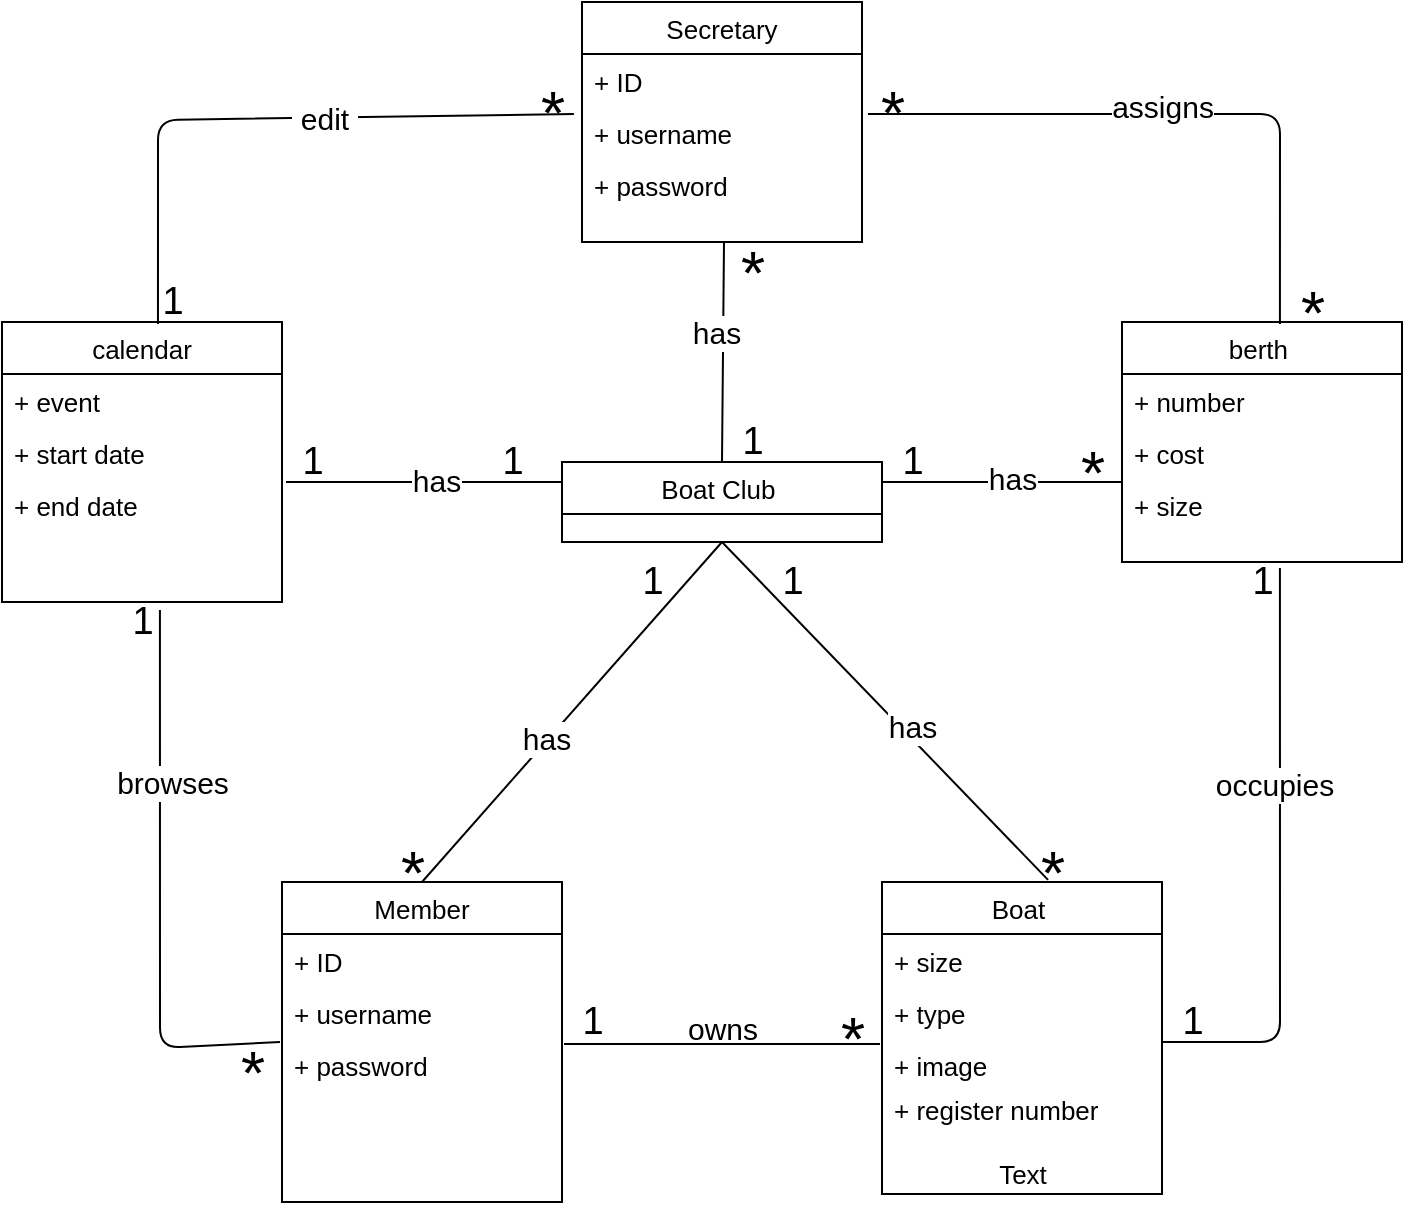 <mxfile version="13.6.6" type="device"><diagram id="MooXU_RuEv21MJ7cRYh2" name="Page-1"><mxGraphModel dx="935" dy="574" grid="1" gridSize="10" guides="1" tooltips="1" connect="1" arrows="1" fold="1" page="1" pageScale="1" pageWidth="1100" pageHeight="1700" math="0" shadow="0"><root><mxCell id="0"/><mxCell id="1" parent="0"/><mxCell id="FGTZGKQCtisEU4ueqjCZ-13" value="calendar" style="swimlane;fontStyle=0;childLayout=stackLayout;horizontal=1;startSize=26;fillColor=none;horizontalStack=0;resizeParent=1;resizeParentMax=0;resizeLast=0;collapsible=1;marginBottom=0;fontSize=13;" vertex="1" parent="1"><mxGeometry x="200" y="160" width="140" height="140" as="geometry"/></mxCell><mxCell id="FGTZGKQCtisEU4ueqjCZ-14" value="+ event" style="text;strokeColor=none;fillColor=none;align=left;verticalAlign=top;spacingLeft=4;spacingRight=4;overflow=hidden;rotatable=0;points=[[0,0.5],[1,0.5]];portConstraint=eastwest;fontSize=13;" vertex="1" parent="FGTZGKQCtisEU4ueqjCZ-13"><mxGeometry y="26" width="140" height="26" as="geometry"/></mxCell><mxCell id="FGTZGKQCtisEU4ueqjCZ-15" value="+ start date" style="text;strokeColor=none;fillColor=none;align=left;verticalAlign=top;spacingLeft=4;spacingRight=4;overflow=hidden;rotatable=0;points=[[0,0.5],[1,0.5]];portConstraint=eastwest;fontSize=13;" vertex="1" parent="FGTZGKQCtisEU4ueqjCZ-13"><mxGeometry y="52" width="140" height="26" as="geometry"/></mxCell><mxCell id="FGTZGKQCtisEU4ueqjCZ-16" value="+ end date " style="text;strokeColor=none;fillColor=none;align=left;verticalAlign=top;spacingLeft=4;spacingRight=4;overflow=hidden;rotatable=0;points=[[0,0.5],[1,0.5]];portConstraint=eastwest;fontSize=13;" vertex="1" parent="FGTZGKQCtisEU4ueqjCZ-13"><mxGeometry y="78" width="140" height="62" as="geometry"/></mxCell><mxCell id="FGTZGKQCtisEU4ueqjCZ-1" value="Member" style="swimlane;fontStyle=0;childLayout=stackLayout;horizontal=1;startSize=26;fillColor=none;horizontalStack=0;resizeParent=1;resizeParentMax=0;resizeLast=0;collapsible=1;marginBottom=0;fontSize=13;" vertex="1" parent="1"><mxGeometry x="340" y="440" width="140" height="160" as="geometry"/></mxCell><mxCell id="FGTZGKQCtisEU4ueqjCZ-2" value="+ ID" style="text;strokeColor=none;fillColor=none;align=left;verticalAlign=top;spacingLeft=4;spacingRight=4;overflow=hidden;rotatable=0;points=[[0,0.5],[1,0.5]];portConstraint=eastwest;fontSize=13;" vertex="1" parent="FGTZGKQCtisEU4ueqjCZ-1"><mxGeometry y="26" width="140" height="26" as="geometry"/></mxCell><mxCell id="FGTZGKQCtisEU4ueqjCZ-3" value="+ username" style="text;strokeColor=none;fillColor=none;align=left;verticalAlign=top;spacingLeft=4;spacingRight=4;overflow=hidden;rotatable=0;points=[[0,0.5],[1,0.5]];portConstraint=eastwest;fontSize=13;" vertex="1" parent="FGTZGKQCtisEU4ueqjCZ-1"><mxGeometry y="52" width="140" height="26" as="geometry"/></mxCell><mxCell id="FGTZGKQCtisEU4ueqjCZ-4" value="+ password" style="text;strokeColor=none;fillColor=none;align=left;verticalAlign=top;spacingLeft=4;spacingRight=4;overflow=hidden;rotatable=0;points=[[0,0.5],[1,0.5]];portConstraint=eastwest;fontSize=13;" vertex="1" parent="FGTZGKQCtisEU4ueqjCZ-1"><mxGeometry y="78" width="140" height="82" as="geometry"/></mxCell><mxCell id="FGTZGKQCtisEU4ueqjCZ-17" value="Secretary" style="swimlane;fontStyle=0;childLayout=stackLayout;horizontal=1;startSize=26;fillColor=none;horizontalStack=0;resizeParent=1;resizeParentMax=0;resizeLast=0;collapsible=1;marginBottom=0;fontSize=13;" vertex="1" parent="1"><mxGeometry x="490" width="140" height="120" as="geometry"/></mxCell><mxCell id="FGTZGKQCtisEU4ueqjCZ-18" value="+ ID" style="text;strokeColor=none;fillColor=none;align=left;verticalAlign=top;spacingLeft=4;spacingRight=4;overflow=hidden;rotatable=0;points=[[0,0.5],[1,0.5]];portConstraint=eastwest;fontSize=13;" vertex="1" parent="FGTZGKQCtisEU4ueqjCZ-17"><mxGeometry y="26" width="140" height="26" as="geometry"/></mxCell><mxCell id="FGTZGKQCtisEU4ueqjCZ-19" value="+ username" style="text;strokeColor=none;fillColor=none;align=left;verticalAlign=top;spacingLeft=4;spacingRight=4;overflow=hidden;rotatable=0;points=[[0,0.5],[1,0.5]];portConstraint=eastwest;fontSize=13;" vertex="1" parent="FGTZGKQCtisEU4ueqjCZ-17"><mxGeometry y="52" width="140" height="26" as="geometry"/></mxCell><mxCell id="FGTZGKQCtisEU4ueqjCZ-20" value="+ password" style="text;strokeColor=none;fillColor=none;align=left;verticalAlign=top;spacingLeft=4;spacingRight=4;overflow=hidden;rotatable=0;points=[[0,0.5],[1,0.5]];portConstraint=eastwest;fontSize=13;" vertex="1" parent="FGTZGKQCtisEU4ueqjCZ-17"><mxGeometry y="78" width="140" height="42" as="geometry"/></mxCell><mxCell id="FGTZGKQCtisEU4ueqjCZ-9" value="Boat Club " style="swimlane;fontStyle=0;childLayout=stackLayout;horizontal=1;startSize=26;fillColor=none;horizontalStack=0;resizeParent=1;resizeParentMax=0;resizeLast=0;collapsible=1;marginBottom=0;fontSize=13;" vertex="1" parent="1"><mxGeometry x="480" y="230" width="160" height="40" as="geometry"/></mxCell><mxCell id="FGTZGKQCtisEU4ueqjCZ-26" value="" style="endArrow=none;html=1;fontSize=13;entryX=0;entryY=0.25;entryDx=0;entryDy=0;" edge="1" parent="1" target="FGTZGKQCtisEU4ueqjCZ-9"><mxGeometry width="50" height="50" relative="1" as="geometry"><mxPoint x="342" y="240" as="sourcePoint"/><mxPoint x="580" y="230" as="targetPoint"/></mxGeometry></mxCell><mxCell id="FGTZGKQCtisEU4ueqjCZ-65" value="&lt;font style=&quot;font-size: 15px&quot;&gt;has&lt;/font&gt;" style="edgeLabel;html=1;align=center;verticalAlign=middle;resizable=0;points=[];fontSize=13;" vertex="1" connectable="0" parent="FGTZGKQCtisEU4ueqjCZ-26"><mxGeometry x="0.087" y="1" relative="1" as="geometry"><mxPoint as="offset"/></mxGeometry></mxCell><mxCell id="FGTZGKQCtisEU4ueqjCZ-27" value="" style="endArrow=none;html=1;fontSize=13;" edge="1" parent="1"><mxGeometry width="50" height="50" relative="1" as="geometry"><mxPoint x="640" y="240" as="sourcePoint"/><mxPoint x="760" y="240" as="targetPoint"/></mxGeometry></mxCell><mxCell id="FGTZGKQCtisEU4ueqjCZ-66" value="&lt;font style=&quot;font-size: 15px&quot;&gt;has&lt;/font&gt;" style="edgeLabel;html=1;align=center;verticalAlign=middle;resizable=0;points=[];fontSize=13;" vertex="1" connectable="0" parent="FGTZGKQCtisEU4ueqjCZ-27"><mxGeometry x="0.083" y="-4" relative="1" as="geometry"><mxPoint y="-6" as="offset"/></mxGeometry></mxCell><mxCell id="FGTZGKQCtisEU4ueqjCZ-28" value="" style="endArrow=none;html=1;fontSize=13;exitX=0.5;exitY=0;exitDx=0;exitDy=0;" edge="1" parent="1" source="FGTZGKQCtisEU4ueqjCZ-9"><mxGeometry width="50" height="50" relative="1" as="geometry"><mxPoint x="560" y="220" as="sourcePoint"/><mxPoint x="561" y="120" as="targetPoint"/></mxGeometry></mxCell><mxCell id="FGTZGKQCtisEU4ueqjCZ-64" value="&lt;font style=&quot;font-size: 15px&quot;&gt;has&lt;/font&gt;" style="edgeLabel;html=1;align=center;verticalAlign=middle;resizable=0;points=[];fontSize=13;" vertex="1" connectable="0" parent="FGTZGKQCtisEU4ueqjCZ-28"><mxGeometry x="0.181" y="4" relative="1" as="geometry"><mxPoint as="offset"/></mxGeometry></mxCell><mxCell id="FGTZGKQCtisEU4ueqjCZ-29" value="" style="endArrow=none;html=1;fontSize=13;exitX=0.5;exitY=0;exitDx=0;exitDy=0;" edge="1" parent="1" source="FGTZGKQCtisEU4ueqjCZ-1"><mxGeometry width="50" height="50" relative="1" as="geometry"><mxPoint x="530" y="290" as="sourcePoint"/><mxPoint x="560" y="270" as="targetPoint"/></mxGeometry></mxCell><mxCell id="FGTZGKQCtisEU4ueqjCZ-63" value="&lt;font style=&quot;font-size: 15px&quot;&gt;has&lt;/font&gt;" style="edgeLabel;html=1;align=center;verticalAlign=middle;resizable=0;points=[];fontSize=13;" vertex="1" connectable="0" parent="FGTZGKQCtisEU4ueqjCZ-29"><mxGeometry x="-0.162" y="1" relative="1" as="geometry"><mxPoint as="offset"/></mxGeometry></mxCell><mxCell id="FGTZGKQCtisEU4ueqjCZ-30" value="" style="endArrow=none;html=1;fontSize=13;entryX=0.593;entryY=-0.007;entryDx=0;entryDy=0;entryPerimeter=0;exitX=0.5;exitY=1;exitDx=0;exitDy=0;" edge="1" parent="1" source="FGTZGKQCtisEU4ueqjCZ-9" target="FGTZGKQCtisEU4ueqjCZ-21"><mxGeometry width="50" height="50" relative="1" as="geometry"><mxPoint x="530" y="290" as="sourcePoint"/><mxPoint x="580" y="240" as="targetPoint"/></mxGeometry></mxCell><mxCell id="FGTZGKQCtisEU4ueqjCZ-61" value="&lt;font style=&quot;font-size: 15px&quot;&gt;has&lt;/font&gt;" style="edgeLabel;html=1;align=center;verticalAlign=middle;resizable=0;points=[];fontSize=13;" vertex="1" connectable="0" parent="FGTZGKQCtisEU4ueqjCZ-30"><mxGeometry x="0.126" y="4" relative="1" as="geometry"><mxPoint as="offset"/></mxGeometry></mxCell><mxCell id="FGTZGKQCtisEU4ueqjCZ-33" value="&lt;font style=&quot;font-size: 31px&quot;&gt;*&lt;/font&gt;" style="text;html=1;align=center;verticalAlign=middle;resizable=0;points=[];autosize=1;fontSize=13;" vertex="1" parent="1"><mxGeometry x="710" y="420" width="30" height="30" as="geometry"/></mxCell><mxCell id="FGTZGKQCtisEU4ueqjCZ-34" value="&lt;font style=&quot;font-size: 19px&quot;&gt;1&lt;/font&gt;" style="text;html=1;align=center;verticalAlign=middle;resizable=0;points=[];autosize=1;fontSize=13;" vertex="1" parent="1"><mxGeometry x="580" y="280" width="30" height="20" as="geometry"/></mxCell><mxCell id="FGTZGKQCtisEU4ueqjCZ-35" value="" style="endArrow=none;html=1;fontSize=13;entryX=-0.007;entryY=0.136;entryDx=0;entryDy=0;entryPerimeter=0;" edge="1" parent="1" target="FGTZGKQCtisEU4ueqjCZ-24"><mxGeometry width="50" height="50" relative="1" as="geometry"><mxPoint x="481" y="521" as="sourcePoint"/><mxPoint x="570" y="400" as="targetPoint"/><Array as="points"><mxPoint x="630" y="521"/></Array></mxGeometry></mxCell><mxCell id="FGTZGKQCtisEU4ueqjCZ-36" value="&lt;font style=&quot;font-size: 31px&quot;&gt;*&lt;/font&gt;" style="text;html=1;align=center;verticalAlign=middle;resizable=0;points=[];autosize=1;fontSize=13;" vertex="1" parent="1"><mxGeometry x="610" y="503" width="30" height="30" as="geometry"/></mxCell><mxCell id="FGTZGKQCtisEU4ueqjCZ-38" value="&lt;font style=&quot;font-size: 19px&quot;&gt;1&lt;/font&gt;" style="text;html=1;align=center;verticalAlign=middle;resizable=0;points=[];autosize=1;fontSize=13;" vertex="1" parent="1"><mxGeometry x="480" y="500" width="30" height="20" as="geometry"/></mxCell><mxCell id="FGTZGKQCtisEU4ueqjCZ-39" value="&lt;font style=&quot;font-size: 19px&quot;&gt;1&lt;/font&gt;" style="text;html=1;align=center;verticalAlign=middle;resizable=0;points=[];autosize=1;fontSize=13;" vertex="1" parent="1"><mxGeometry x="510" y="280" width="30" height="20" as="geometry"/></mxCell><mxCell id="FGTZGKQCtisEU4ueqjCZ-40" value="&lt;font style=&quot;font-size: 31px&quot;&gt;*&lt;/font&gt;" style="text;html=1;align=center;verticalAlign=middle;resizable=0;points=[];autosize=1;fontSize=13;" vertex="1" parent="1"><mxGeometry x="390" y="420" width="30" height="30" as="geometry"/></mxCell><mxCell id="FGTZGKQCtisEU4ueqjCZ-21" value="Boat " style="swimlane;fontStyle=0;childLayout=stackLayout;horizontal=1;startSize=26;fillColor=none;horizontalStack=0;resizeParent=1;resizeParentMax=0;resizeLast=0;collapsible=1;marginBottom=0;fontSize=13;" vertex="1" parent="1"><mxGeometry x="640" y="440" width="140" height="156" as="geometry"/></mxCell><mxCell id="FGTZGKQCtisEU4ueqjCZ-22" value="+ size" style="text;strokeColor=none;fillColor=none;align=left;verticalAlign=top;spacingLeft=4;spacingRight=4;overflow=hidden;rotatable=0;points=[[0,0.5],[1,0.5]];portConstraint=eastwest;fontSize=13;" vertex="1" parent="FGTZGKQCtisEU4ueqjCZ-21"><mxGeometry y="26" width="140" height="26" as="geometry"/></mxCell><mxCell id="FGTZGKQCtisEU4ueqjCZ-23" value="+ type" style="text;strokeColor=none;fillColor=none;align=left;verticalAlign=top;spacingLeft=4;spacingRight=4;overflow=hidden;rotatable=0;points=[[0,0.5],[1,0.5]];portConstraint=eastwest;fontSize=13;" vertex="1" parent="FGTZGKQCtisEU4ueqjCZ-21"><mxGeometry y="52" width="140" height="26" as="geometry"/></mxCell><mxCell id="FGTZGKQCtisEU4ueqjCZ-24" value="+ image" style="text;strokeColor=none;fillColor=none;align=left;verticalAlign=top;spacingLeft=4;spacingRight=4;overflow=hidden;rotatable=0;points=[[0,0.5],[1,0.5]];portConstraint=eastwest;fontSize=13;" vertex="1" parent="FGTZGKQCtisEU4ueqjCZ-21"><mxGeometry y="78" width="140" height="22" as="geometry"/></mxCell><mxCell id="FGTZGKQCtisEU4ueqjCZ-25" value="+ register number" style="text;strokeColor=none;fillColor=none;align=left;verticalAlign=top;spacingLeft=4;spacingRight=4;overflow=hidden;rotatable=0;points=[[0,0.5],[1,0.5]];portConstraint=eastwest;fontSize=13;" vertex="1" parent="FGTZGKQCtisEU4ueqjCZ-21"><mxGeometry y="100" width="140" height="36" as="geometry"/></mxCell><mxCell id="FGTZGKQCtisEU4ueqjCZ-32" value="Text" style="text;html=1;align=center;verticalAlign=middle;resizable=0;points=[];autosize=1;fontSize=13;" vertex="1" parent="FGTZGKQCtisEU4ueqjCZ-21"><mxGeometry y="136" width="140" height="20" as="geometry"/></mxCell><mxCell id="FGTZGKQCtisEU4ueqjCZ-41" value="&lt;font style=&quot;font-size: 19px&quot;&gt;1&lt;/font&gt;" style="text;html=1;align=center;verticalAlign=middle;resizable=0;points=[];autosize=1;fontSize=13;" vertex="1" parent="1"><mxGeometry x="440" y="220" width="30" height="20" as="geometry"/></mxCell><mxCell id="FGTZGKQCtisEU4ueqjCZ-42" value="&lt;font style=&quot;font-size: 19px&quot;&gt;1&lt;/font&gt;" style="text;html=1;align=center;verticalAlign=middle;resizable=0;points=[];autosize=1;fontSize=13;" vertex="1" parent="1"><mxGeometry x="340" y="220" width="30" height="20" as="geometry"/></mxCell><mxCell id="FGTZGKQCtisEU4ueqjCZ-5" value="berth " style="swimlane;fontStyle=0;childLayout=stackLayout;horizontal=1;startSize=26;fillColor=none;horizontalStack=0;resizeParent=1;resizeParentMax=0;resizeLast=0;collapsible=1;marginBottom=0;fontSize=13;" vertex="1" parent="1"><mxGeometry x="760" y="160" width="140" height="120" as="geometry"/></mxCell><mxCell id="FGTZGKQCtisEU4ueqjCZ-6" value="+ number" style="text;strokeColor=none;fillColor=none;align=left;verticalAlign=top;spacingLeft=4;spacingRight=4;overflow=hidden;rotatable=0;points=[[0,0.5],[1,0.5]];portConstraint=eastwest;fontSize=13;" vertex="1" parent="FGTZGKQCtisEU4ueqjCZ-5"><mxGeometry y="26" width="140" height="26" as="geometry"/></mxCell><mxCell id="FGTZGKQCtisEU4ueqjCZ-7" value="+ cost&#xa;" style="text;strokeColor=none;fillColor=none;align=left;verticalAlign=top;spacingLeft=4;spacingRight=4;overflow=hidden;rotatable=0;points=[[0,0.5],[1,0.5]];portConstraint=eastwest;fontSize=13;" vertex="1" parent="FGTZGKQCtisEU4ueqjCZ-5"><mxGeometry y="52" width="140" height="26" as="geometry"/></mxCell><mxCell id="FGTZGKQCtisEU4ueqjCZ-8" value="+ size" style="text;strokeColor=none;fillColor=none;align=left;verticalAlign=top;spacingLeft=4;spacingRight=4;overflow=hidden;rotatable=0;points=[[0,0.5],[1,0.5]];portConstraint=eastwest;fontSize=13;" vertex="1" parent="FGTZGKQCtisEU4ueqjCZ-5"><mxGeometry y="78" width="140" height="42" as="geometry"/></mxCell><mxCell id="FGTZGKQCtisEU4ueqjCZ-44" value="&lt;font style=&quot;font-size: 19px&quot;&gt;1&lt;/font&gt;" style="text;html=1;align=center;verticalAlign=middle;resizable=0;points=[];autosize=1;fontSize=13;" vertex="1" parent="1"><mxGeometry x="640" y="220" width="30" height="20" as="geometry"/></mxCell><mxCell id="FGTZGKQCtisEU4ueqjCZ-45" value="&lt;font style=&quot;font-size: 31px&quot;&gt;*&lt;/font&gt;" style="text;html=1;align=center;verticalAlign=middle;resizable=0;points=[];autosize=1;fontSize=13;" vertex="1" parent="1"><mxGeometry x="730" y="220" width="30" height="30" as="geometry"/></mxCell><mxCell id="FGTZGKQCtisEU4ueqjCZ-46" value="&lt;font style=&quot;font-size: 31px&quot;&gt;*&lt;/font&gt;" style="text;html=1;align=center;verticalAlign=middle;resizable=0;points=[];autosize=1;fontSize=13;" vertex="1" parent="1"><mxGeometry x="560" y="120" width="30" height="30" as="geometry"/></mxCell><mxCell id="FGTZGKQCtisEU4ueqjCZ-47" value="&lt;font style=&quot;font-size: 19px&quot;&gt;1&lt;/font&gt;" style="text;html=1;align=center;verticalAlign=middle;resizable=0;points=[];autosize=1;fontSize=13;" vertex="1" parent="1"><mxGeometry x="560" y="210" width="30" height="20" as="geometry"/></mxCell><mxCell id="FGTZGKQCtisEU4ueqjCZ-48" value="" style="endArrow=none;html=1;fontSize=13;exitX=1;exitY=0.091;exitDx=0;exitDy=0;exitPerimeter=0;entryX=0.564;entryY=1.071;entryDx=0;entryDy=0;entryPerimeter=0;" edge="1" parent="1" source="FGTZGKQCtisEU4ueqjCZ-24" target="FGTZGKQCtisEU4ueqjCZ-8"><mxGeometry width="50" height="50" relative="1" as="geometry"><mxPoint x="540" y="430" as="sourcePoint"/><mxPoint x="880" y="520" as="targetPoint"/><Array as="points"><mxPoint x="839" y="520"/></Array></mxGeometry></mxCell><mxCell id="FGTZGKQCtisEU4ueqjCZ-52" value="&lt;font style=&quot;font-size: 15px&quot;&gt;occupies&lt;/font&gt;" style="edgeLabel;html=1;align=center;verticalAlign=middle;resizable=0;points=[];fontSize=13;" vertex="1" connectable="0" parent="FGTZGKQCtisEU4ueqjCZ-48"><mxGeometry x="0.27" y="3" relative="1" as="geometry"><mxPoint as="offset"/></mxGeometry></mxCell><mxCell id="FGTZGKQCtisEU4ueqjCZ-49" value="&lt;font style=&quot;font-size: 19px&quot;&gt;1&lt;/font&gt;" style="text;html=1;align=center;verticalAlign=middle;resizable=0;points=[];autosize=1;fontSize=13;" vertex="1" parent="1"><mxGeometry x="780" y="500" width="30" height="20" as="geometry"/></mxCell><mxCell id="FGTZGKQCtisEU4ueqjCZ-50" value="&lt;font style=&quot;font-size: 19px&quot;&gt;1&lt;/font&gt;" style="text;html=1;align=center;verticalAlign=middle;resizable=0;points=[];autosize=1;fontSize=13;" vertex="1" parent="1"><mxGeometry x="815" y="280" width="30" height="20" as="geometry"/></mxCell><mxCell id="FGTZGKQCtisEU4ueqjCZ-51" value="&lt;font style=&quot;font-size: 15px&quot;&gt;owns&lt;/font&gt;" style="text;html=1;align=center;verticalAlign=middle;resizable=0;points=[];autosize=1;fontSize=13;" vertex="1" parent="1"><mxGeometry x="535" y="503" width="50" height="20" as="geometry"/></mxCell><mxCell id="FGTZGKQCtisEU4ueqjCZ-53" value="" style="endArrow=none;html=1;fontSize=13;entryX=-0.029;entryY=1.154;entryDx=0;entryDy=0;exitX=0.557;exitY=0.007;exitDx=0;exitDy=0;entryPerimeter=0;exitPerimeter=0;" edge="1" parent="1" source="FGTZGKQCtisEU4ueqjCZ-13" target="FGTZGKQCtisEU4ueqjCZ-18"><mxGeometry width="50" height="50" relative="1" as="geometry"><mxPoint x="530" y="300" as="sourcePoint"/><mxPoint x="580" y="250" as="targetPoint"/><Array as="points"><mxPoint x="278" y="59"/></Array></mxGeometry></mxCell><mxCell id="FGTZGKQCtisEU4ueqjCZ-54" value="&lt;font style=&quot;font-size: 15px&quot;&gt;&amp;nbsp;edit&amp;nbsp;&lt;/font&gt;" style="edgeLabel;html=1;align=center;verticalAlign=middle;resizable=0;points=[];fontSize=13;" vertex="1" connectable="0" parent="FGTZGKQCtisEU4ueqjCZ-53"><mxGeometry x="0.2" relative="1" as="geometry"><mxPoint x="-1" as="offset"/></mxGeometry></mxCell><mxCell id="FGTZGKQCtisEU4ueqjCZ-59" value="&lt;font style=&quot;font-size: 31px&quot;&gt;*&lt;/font&gt;" style="text;html=1;align=center;verticalAlign=middle;resizable=0;points=[];autosize=1;fontSize=13;" vertex="1" parent="1"><mxGeometry x="460" y="40" width="30" height="30" as="geometry"/></mxCell><mxCell id="FGTZGKQCtisEU4ueqjCZ-60" value="&lt;font style=&quot;font-size: 19px&quot;&gt;1&lt;/font&gt;" style="text;html=1;align=center;verticalAlign=middle;resizable=0;points=[];autosize=1;fontSize=13;" vertex="1" parent="1"><mxGeometry x="270" y="140" width="30" height="20" as="geometry"/></mxCell><mxCell id="FGTZGKQCtisEU4ueqjCZ-67" value="" style="endArrow=none;html=1;fontSize=13;entryX=0.564;entryY=1.065;entryDx=0;entryDy=0;entryPerimeter=0;" edge="1" parent="1" target="FGTZGKQCtisEU4ueqjCZ-16"><mxGeometry width="50" height="50" relative="1" as="geometry"><mxPoint x="339" y="520" as="sourcePoint"/><mxPoint x="630" y="390" as="targetPoint"/><Array as="points"><mxPoint x="279" y="523"/></Array></mxGeometry></mxCell><mxCell id="FGTZGKQCtisEU4ueqjCZ-70" value="&lt;font style=&quot;font-size: 15px&quot;&gt;browses&lt;/font&gt;" style="edgeLabel;html=1;align=center;verticalAlign=middle;resizable=0;points=[];fontSize=13;" vertex="1" connectable="0" parent="FGTZGKQCtisEU4ueqjCZ-67"><mxGeometry x="0.069" y="3" relative="1" as="geometry"><mxPoint x="9.02" y="-44.08" as="offset"/></mxGeometry></mxCell><mxCell id="FGTZGKQCtisEU4ueqjCZ-68" value="&lt;font style=&quot;font-size: 31px&quot;&gt;*&lt;/font&gt;" style="text;html=1;align=center;verticalAlign=middle;resizable=0;points=[];autosize=1;fontSize=13;" vertex="1" parent="1"><mxGeometry x="310" y="520" width="30" height="30" as="geometry"/></mxCell><mxCell id="FGTZGKQCtisEU4ueqjCZ-69" value="&lt;font style=&quot;font-size: 19px&quot;&gt;1&lt;/font&gt;" style="text;html=1;align=center;verticalAlign=middle;resizable=0;points=[];autosize=1;fontSize=13;" vertex="1" parent="1"><mxGeometry x="255" y="300" width="30" height="20" as="geometry"/></mxCell><mxCell id="FGTZGKQCtisEU4ueqjCZ-71" value="" style="endArrow=none;html=1;fontSize=13;entryX=0.564;entryY=0.008;entryDx=0;entryDy=0;entryPerimeter=0;exitX=1.021;exitY=0.154;exitDx=0;exitDy=0;exitPerimeter=0;" edge="1" parent="1" source="FGTZGKQCtisEU4ueqjCZ-19" target="FGTZGKQCtisEU4ueqjCZ-5"><mxGeometry width="50" height="50" relative="1" as="geometry"><mxPoint x="590" y="250" as="sourcePoint"/><mxPoint x="640" y="200" as="targetPoint"/><Array as="points"><mxPoint x="839" y="56"/></Array></mxGeometry></mxCell><mxCell id="FGTZGKQCtisEU4ueqjCZ-72" value="&lt;font style=&quot;font-size: 15px&quot;&gt;assigns&lt;/font&gt;" style="edgeLabel;html=1;align=center;verticalAlign=middle;resizable=0;points=[];fontSize=13;" vertex="1" connectable="0" parent="FGTZGKQCtisEU4ueqjCZ-71"><mxGeometry x="-0.196" relative="1" as="geometry"><mxPoint x="22.06" y="-4" as="offset"/></mxGeometry></mxCell><mxCell id="FGTZGKQCtisEU4ueqjCZ-73" value="&lt;font style=&quot;font-size: 31px&quot;&gt;*&lt;/font&gt;" style="text;html=1;align=center;verticalAlign=middle;resizable=0;points=[];autosize=1;fontSize=13;" vertex="1" parent="1"><mxGeometry x="630" y="40" width="30" height="30" as="geometry"/></mxCell><mxCell id="FGTZGKQCtisEU4ueqjCZ-78" value="&lt;font style=&quot;font-size: 31px&quot;&gt;*&lt;/font&gt;" style="text;html=1;align=center;verticalAlign=middle;resizable=0;points=[];autosize=1;fontSize=13;" vertex="1" parent="1"><mxGeometry x="840" y="140" width="30" height="30" as="geometry"/></mxCell></root></mxGraphModel></diagram></mxfile>